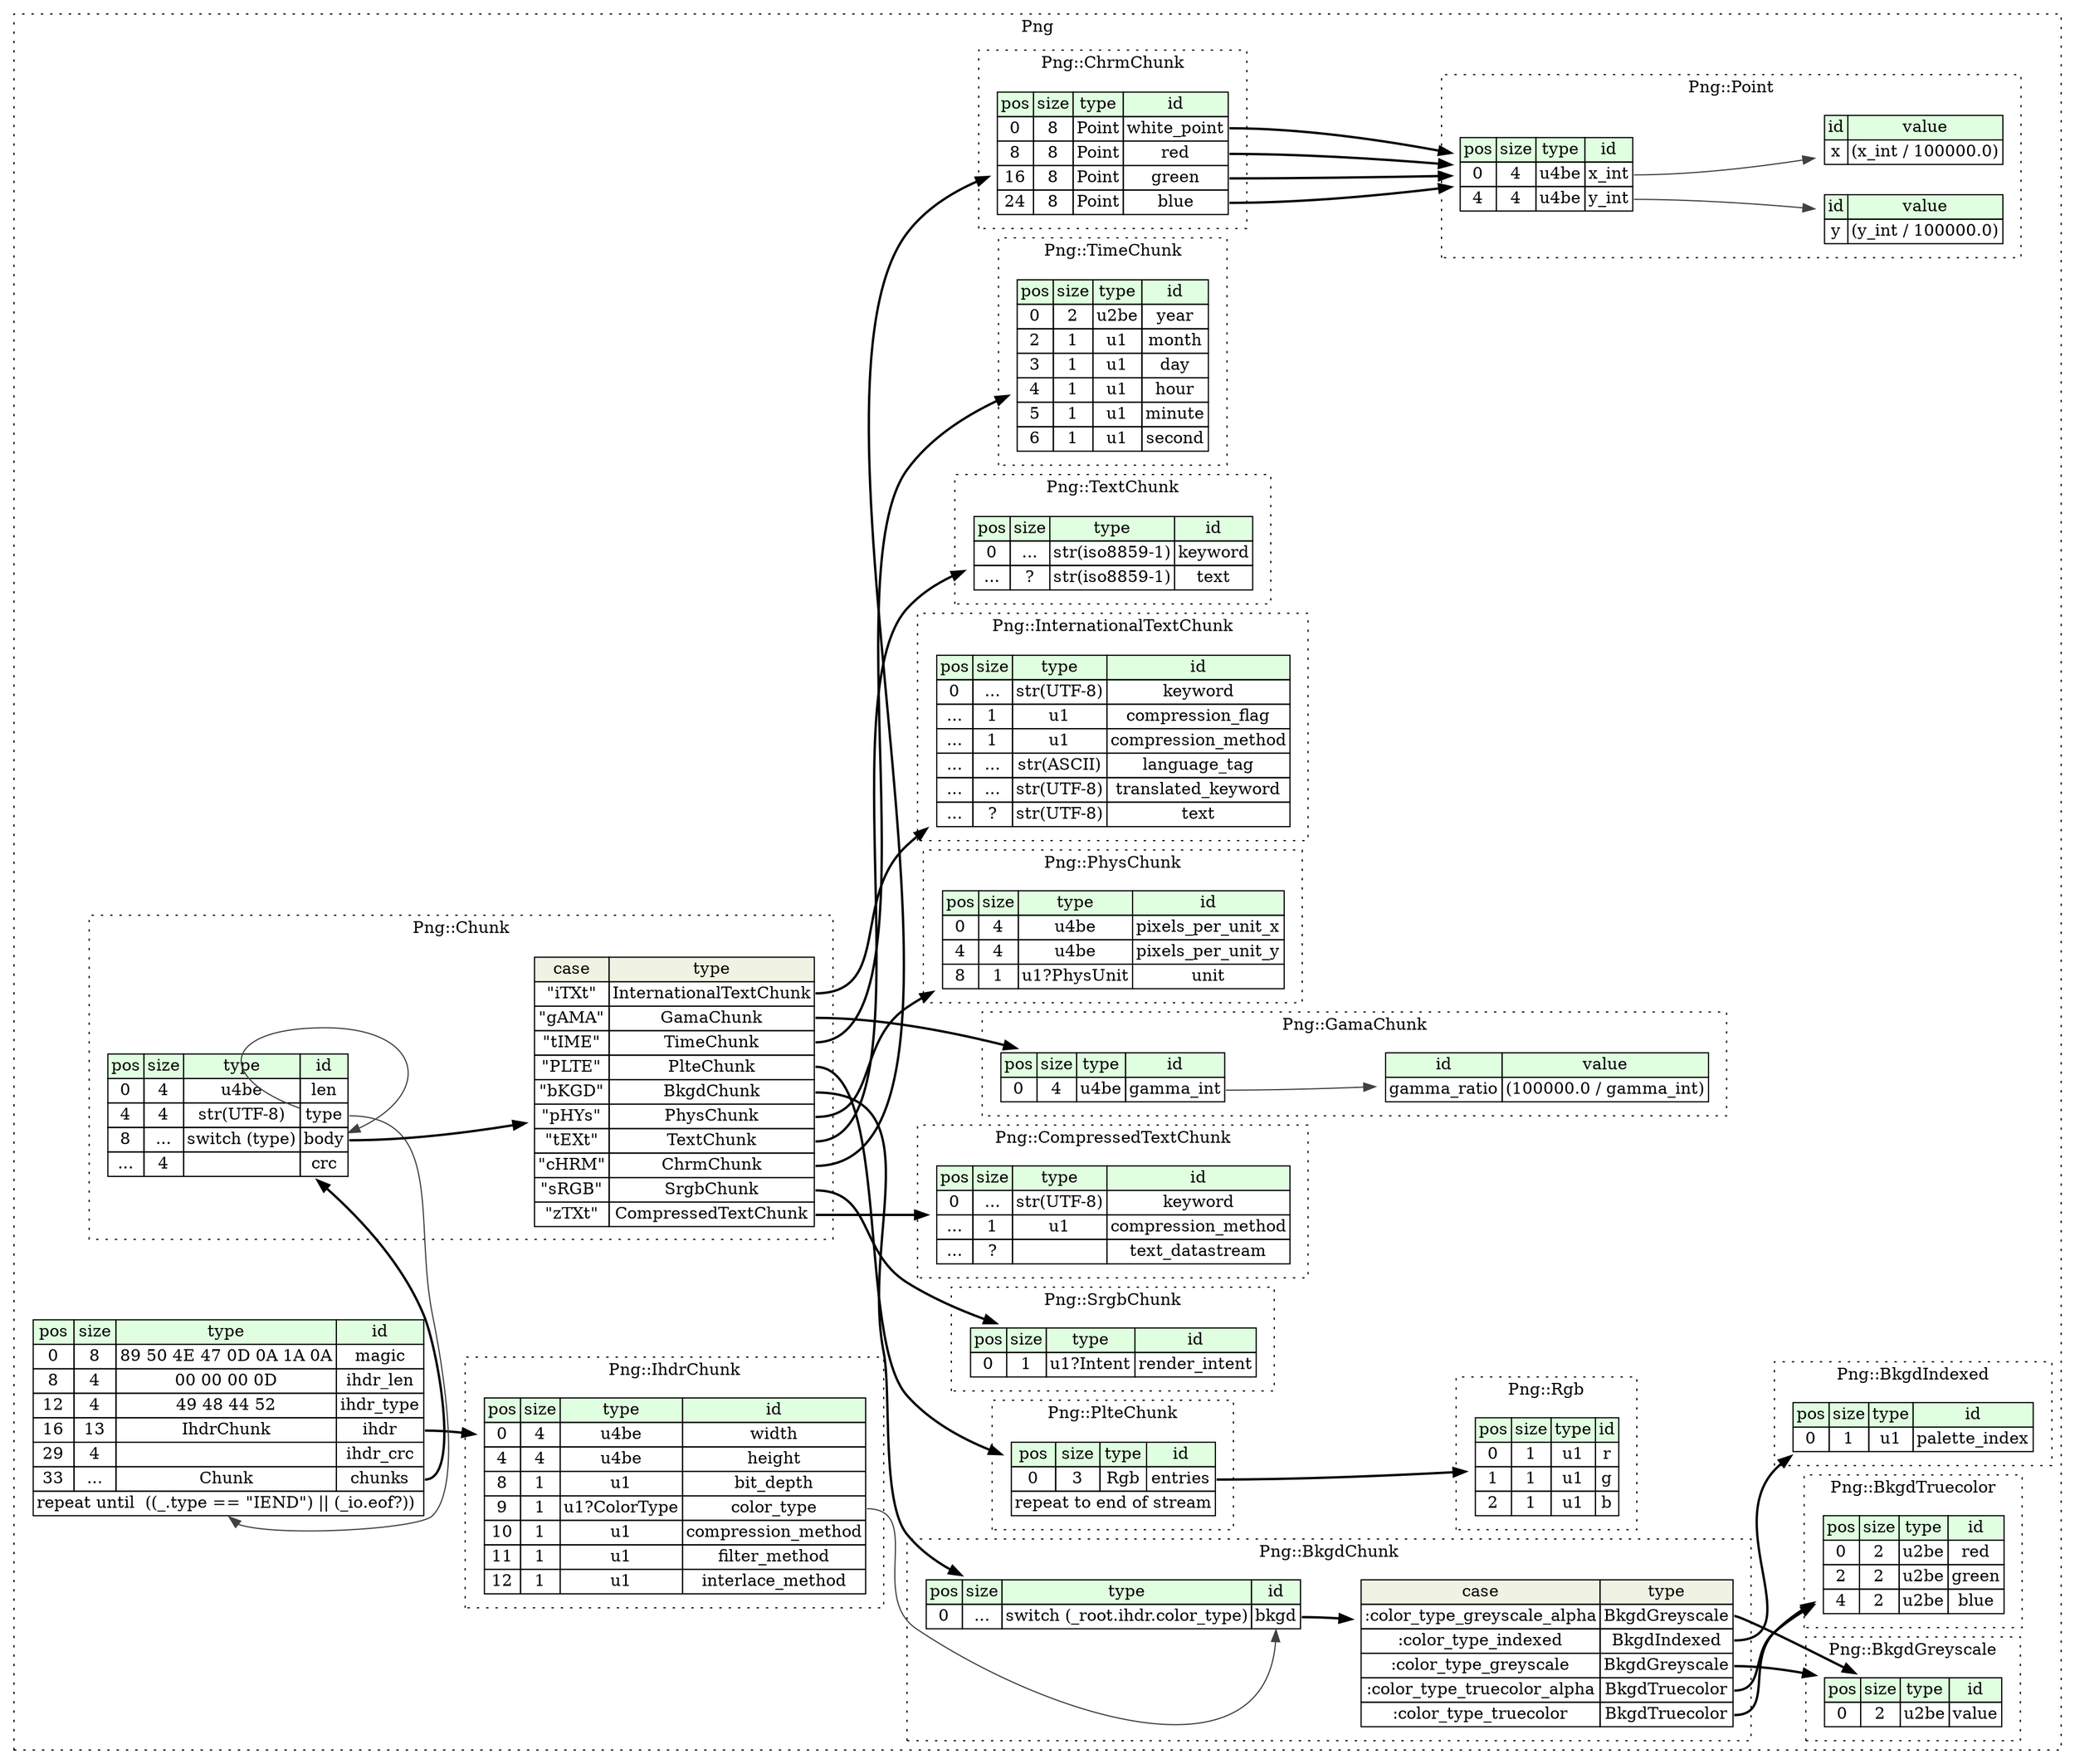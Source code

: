 digraph {
	rankdir=LR;
	node [shape=plaintext];
	subgraph cluster__png {
		label="Png";
		graph[style=dotted];

		png__seq [label=<<TABLE BORDER="0" CELLBORDER="1" CELLSPACING="0">
			<TR><TD BGCOLOR="#E0FFE0">pos</TD><TD BGCOLOR="#E0FFE0">size</TD><TD BGCOLOR="#E0FFE0">type</TD><TD BGCOLOR="#E0FFE0">id</TD></TR>
			<TR><TD PORT="magic_pos">0</TD><TD PORT="magic_size">8</TD><TD>89 50 4E 47 0D 0A 1A 0A</TD><TD PORT="magic_type">magic</TD></TR>
			<TR><TD PORT="ihdr_len_pos">8</TD><TD PORT="ihdr_len_size">4</TD><TD>00 00 00 0D</TD><TD PORT="ihdr_len_type">ihdr_len</TD></TR>
			<TR><TD PORT="ihdr_type_pos">12</TD><TD PORT="ihdr_type_size">4</TD><TD>49 48 44 52</TD><TD PORT="ihdr_type_type">ihdr_type</TD></TR>
			<TR><TD PORT="ihdr_pos">16</TD><TD PORT="ihdr_size">13</TD><TD>IhdrChunk</TD><TD PORT="ihdr_type">ihdr</TD></TR>
			<TR><TD PORT="ihdr_crc_pos">29</TD><TD PORT="ihdr_crc_size">4</TD><TD></TD><TD PORT="ihdr_crc_type">ihdr_crc</TD></TR>
			<TR><TD PORT="chunks_pos">33</TD><TD PORT="chunks_size">...</TD><TD>Chunk</TD><TD PORT="chunks_type">chunks</TD></TR>
			<TR><TD COLSPAN="4" PORT="chunks__repeat">repeat until  ((_.type == &quot;IEND&quot;) || (_io.eof?)) </TD></TR>
		</TABLE>>];
		subgraph cluster__rgb {
			label="Png::Rgb";
			graph[style=dotted];

			rgb__seq [label=<<TABLE BORDER="0" CELLBORDER="1" CELLSPACING="0">
				<TR><TD BGCOLOR="#E0FFE0">pos</TD><TD BGCOLOR="#E0FFE0">size</TD><TD BGCOLOR="#E0FFE0">type</TD><TD BGCOLOR="#E0FFE0">id</TD></TR>
				<TR><TD PORT="r_pos">0</TD><TD PORT="r_size">1</TD><TD>u1</TD><TD PORT="r_type">r</TD></TR>
				<TR><TD PORT="g_pos">1</TD><TD PORT="g_size">1</TD><TD>u1</TD><TD PORT="g_type">g</TD></TR>
				<TR><TD PORT="b_pos">2</TD><TD PORT="b_size">1</TD><TD>u1</TD><TD PORT="b_type">b</TD></TR>
			</TABLE>>];
		}
		subgraph cluster__chunk {
			label="Png::Chunk";
			graph[style=dotted];

			chunk__seq [label=<<TABLE BORDER="0" CELLBORDER="1" CELLSPACING="0">
				<TR><TD BGCOLOR="#E0FFE0">pos</TD><TD BGCOLOR="#E0FFE0">size</TD><TD BGCOLOR="#E0FFE0">type</TD><TD BGCOLOR="#E0FFE0">id</TD></TR>
				<TR><TD PORT="len_pos">0</TD><TD PORT="len_size">4</TD><TD>u4be</TD><TD PORT="len_type">len</TD></TR>
				<TR><TD PORT="type_pos">4</TD><TD PORT="type_size">4</TD><TD>str(UTF-8)</TD><TD PORT="type_type">type</TD></TR>
				<TR><TD PORT="body_pos">8</TD><TD PORT="body_size">...</TD><TD>switch (type)</TD><TD PORT="body_type">body</TD></TR>
				<TR><TD PORT="crc_pos">...</TD><TD PORT="crc_size">4</TD><TD></TD><TD PORT="crc_type">crc</TD></TR>
			</TABLE>>];
chunk__seq_body_switch [label=<<TABLE BORDER="0" CELLBORDER="1" CELLSPACING="0">
	<TR><TD BGCOLOR="#F0F2E4">case</TD><TD BGCOLOR="#F0F2E4">type</TD></TR>
	<TR><TD>&quot;iTXt&quot;</TD><TD PORT="case0">InternationalTextChunk</TD></TR>
	<TR><TD>&quot;gAMA&quot;</TD><TD PORT="case1">GamaChunk</TD></TR>
	<TR><TD>&quot;tIME&quot;</TD><TD PORT="case2">TimeChunk</TD></TR>
	<TR><TD>&quot;PLTE&quot;</TD><TD PORT="case3">PlteChunk</TD></TR>
	<TR><TD>&quot;bKGD&quot;</TD><TD PORT="case4">BkgdChunk</TD></TR>
	<TR><TD>&quot;pHYs&quot;</TD><TD PORT="case5">PhysChunk</TD></TR>
	<TR><TD>&quot;tEXt&quot;</TD><TD PORT="case6">TextChunk</TD></TR>
	<TR><TD>&quot;cHRM&quot;</TD><TD PORT="case7">ChrmChunk</TD></TR>
	<TR><TD>&quot;sRGB&quot;</TD><TD PORT="case8">SrgbChunk</TD></TR>
	<TR><TD>&quot;zTXt&quot;</TD><TD PORT="case9">CompressedTextChunk</TD></TR>
</TABLE>>];
		}
		subgraph cluster__bkgd_indexed {
			label="Png::BkgdIndexed";
			graph[style=dotted];

			bkgd_indexed__seq [label=<<TABLE BORDER="0" CELLBORDER="1" CELLSPACING="0">
				<TR><TD BGCOLOR="#E0FFE0">pos</TD><TD BGCOLOR="#E0FFE0">size</TD><TD BGCOLOR="#E0FFE0">type</TD><TD BGCOLOR="#E0FFE0">id</TD></TR>
				<TR><TD PORT="palette_index_pos">0</TD><TD PORT="palette_index_size">1</TD><TD>u1</TD><TD PORT="palette_index_type">palette_index</TD></TR>
			</TABLE>>];
		}
		subgraph cluster__point {
			label="Png::Point";
			graph[style=dotted];

			point__seq [label=<<TABLE BORDER="0" CELLBORDER="1" CELLSPACING="0">
				<TR><TD BGCOLOR="#E0FFE0">pos</TD><TD BGCOLOR="#E0FFE0">size</TD><TD BGCOLOR="#E0FFE0">type</TD><TD BGCOLOR="#E0FFE0">id</TD></TR>
				<TR><TD PORT="x_int_pos">0</TD><TD PORT="x_int_size">4</TD><TD>u4be</TD><TD PORT="x_int_type">x_int</TD></TR>
				<TR><TD PORT="y_int_pos">4</TD><TD PORT="y_int_size">4</TD><TD>u4be</TD><TD PORT="y_int_type">y_int</TD></TR>
			</TABLE>>];
			point__inst__x [label=<<TABLE BORDER="0" CELLBORDER="1" CELLSPACING="0">
				<TR><TD BGCOLOR="#E0FFE0">id</TD><TD BGCOLOR="#E0FFE0">value</TD></TR>
				<TR><TD>x</TD><TD>(x_int / 100000.0)</TD></TR>
			</TABLE>>];
			point__inst__y [label=<<TABLE BORDER="0" CELLBORDER="1" CELLSPACING="0">
				<TR><TD BGCOLOR="#E0FFE0">id</TD><TD BGCOLOR="#E0FFE0">value</TD></TR>
				<TR><TD>y</TD><TD>(y_int / 100000.0)</TD></TR>
			</TABLE>>];
		}
		subgraph cluster__bkgd_greyscale {
			label="Png::BkgdGreyscale";
			graph[style=dotted];

			bkgd_greyscale__seq [label=<<TABLE BORDER="0" CELLBORDER="1" CELLSPACING="0">
				<TR><TD BGCOLOR="#E0FFE0">pos</TD><TD BGCOLOR="#E0FFE0">size</TD><TD BGCOLOR="#E0FFE0">type</TD><TD BGCOLOR="#E0FFE0">id</TD></TR>
				<TR><TD PORT="value_pos">0</TD><TD PORT="value_size">2</TD><TD>u2be</TD><TD PORT="value_type">value</TD></TR>
			</TABLE>>];
		}
		subgraph cluster__chrm_chunk {
			label="Png::ChrmChunk";
			graph[style=dotted];

			chrm_chunk__seq [label=<<TABLE BORDER="0" CELLBORDER="1" CELLSPACING="0">
				<TR><TD BGCOLOR="#E0FFE0">pos</TD><TD BGCOLOR="#E0FFE0">size</TD><TD BGCOLOR="#E0FFE0">type</TD><TD BGCOLOR="#E0FFE0">id</TD></TR>
				<TR><TD PORT="white_point_pos">0</TD><TD PORT="white_point_size">8</TD><TD>Point</TD><TD PORT="white_point_type">white_point</TD></TR>
				<TR><TD PORT="red_pos">8</TD><TD PORT="red_size">8</TD><TD>Point</TD><TD PORT="red_type">red</TD></TR>
				<TR><TD PORT="green_pos">16</TD><TD PORT="green_size">8</TD><TD>Point</TD><TD PORT="green_type">green</TD></TR>
				<TR><TD PORT="blue_pos">24</TD><TD PORT="blue_size">8</TD><TD>Point</TD><TD PORT="blue_type">blue</TD></TR>
			</TABLE>>];
		}
		subgraph cluster__ihdr_chunk {
			label="Png::IhdrChunk";
			graph[style=dotted];

			ihdr_chunk__seq [label=<<TABLE BORDER="0" CELLBORDER="1" CELLSPACING="0">
				<TR><TD BGCOLOR="#E0FFE0">pos</TD><TD BGCOLOR="#E0FFE0">size</TD><TD BGCOLOR="#E0FFE0">type</TD><TD BGCOLOR="#E0FFE0">id</TD></TR>
				<TR><TD PORT="width_pos">0</TD><TD PORT="width_size">4</TD><TD>u4be</TD><TD PORT="width_type">width</TD></TR>
				<TR><TD PORT="height_pos">4</TD><TD PORT="height_size">4</TD><TD>u4be</TD><TD PORT="height_type">height</TD></TR>
				<TR><TD PORT="bit_depth_pos">8</TD><TD PORT="bit_depth_size">1</TD><TD>u1</TD><TD PORT="bit_depth_type">bit_depth</TD></TR>
				<TR><TD PORT="color_type_pos">9</TD><TD PORT="color_type_size">1</TD><TD>u1?ColorType</TD><TD PORT="color_type_type">color_type</TD></TR>
				<TR><TD PORT="compression_method_pos">10</TD><TD PORT="compression_method_size">1</TD><TD>u1</TD><TD PORT="compression_method_type">compression_method</TD></TR>
				<TR><TD PORT="filter_method_pos">11</TD><TD PORT="filter_method_size">1</TD><TD>u1</TD><TD PORT="filter_method_type">filter_method</TD></TR>
				<TR><TD PORT="interlace_method_pos">12</TD><TD PORT="interlace_method_size">1</TD><TD>u1</TD><TD PORT="interlace_method_type">interlace_method</TD></TR>
			</TABLE>>];
		}
		subgraph cluster__plte_chunk {
			label="Png::PlteChunk";
			graph[style=dotted];

			plte_chunk__seq [label=<<TABLE BORDER="0" CELLBORDER="1" CELLSPACING="0">
				<TR><TD BGCOLOR="#E0FFE0">pos</TD><TD BGCOLOR="#E0FFE0">size</TD><TD BGCOLOR="#E0FFE0">type</TD><TD BGCOLOR="#E0FFE0">id</TD></TR>
				<TR><TD PORT="entries_pos">0</TD><TD PORT="entries_size">3</TD><TD>Rgb</TD><TD PORT="entries_type">entries</TD></TR>
				<TR><TD COLSPAN="4" PORT="entries__repeat">repeat to end of stream</TD></TR>
			</TABLE>>];
		}
		subgraph cluster__srgb_chunk {
			label="Png::SrgbChunk";
			graph[style=dotted];

			srgb_chunk__seq [label=<<TABLE BORDER="0" CELLBORDER="1" CELLSPACING="0">
				<TR><TD BGCOLOR="#E0FFE0">pos</TD><TD BGCOLOR="#E0FFE0">size</TD><TD BGCOLOR="#E0FFE0">type</TD><TD BGCOLOR="#E0FFE0">id</TD></TR>
				<TR><TD PORT="render_intent_pos">0</TD><TD PORT="render_intent_size">1</TD><TD>u1?Intent</TD><TD PORT="render_intent_type">render_intent</TD></TR>
			</TABLE>>];
		}
		subgraph cluster__compressed_text_chunk {
			label="Png::CompressedTextChunk";
			graph[style=dotted];

			compressed_text_chunk__seq [label=<<TABLE BORDER="0" CELLBORDER="1" CELLSPACING="0">
				<TR><TD BGCOLOR="#E0FFE0">pos</TD><TD BGCOLOR="#E0FFE0">size</TD><TD BGCOLOR="#E0FFE0">type</TD><TD BGCOLOR="#E0FFE0">id</TD></TR>
				<TR><TD PORT="keyword_pos">0</TD><TD PORT="keyword_size">...</TD><TD>str(UTF-8)</TD><TD PORT="keyword_type">keyword</TD></TR>
				<TR><TD PORT="compression_method_pos">...</TD><TD PORT="compression_method_size">1</TD><TD>u1</TD><TD PORT="compression_method_type">compression_method</TD></TR>
				<TR><TD PORT="text_datastream_pos">...</TD><TD PORT="text_datastream_size">?</TD><TD></TD><TD PORT="text_datastream_type">text_datastream</TD></TR>
			</TABLE>>];
		}
		subgraph cluster__bkgd_truecolor {
			label="Png::BkgdTruecolor";
			graph[style=dotted];

			bkgd_truecolor__seq [label=<<TABLE BORDER="0" CELLBORDER="1" CELLSPACING="0">
				<TR><TD BGCOLOR="#E0FFE0">pos</TD><TD BGCOLOR="#E0FFE0">size</TD><TD BGCOLOR="#E0FFE0">type</TD><TD BGCOLOR="#E0FFE0">id</TD></TR>
				<TR><TD PORT="red_pos">0</TD><TD PORT="red_size">2</TD><TD>u2be</TD><TD PORT="red_type">red</TD></TR>
				<TR><TD PORT="green_pos">2</TD><TD PORT="green_size">2</TD><TD>u2be</TD><TD PORT="green_type">green</TD></TR>
				<TR><TD PORT="blue_pos">4</TD><TD PORT="blue_size">2</TD><TD>u2be</TD><TD PORT="blue_type">blue</TD></TR>
			</TABLE>>];
		}
		subgraph cluster__gama_chunk {
			label="Png::GamaChunk";
			graph[style=dotted];

			gama_chunk__seq [label=<<TABLE BORDER="0" CELLBORDER="1" CELLSPACING="0">
				<TR><TD BGCOLOR="#E0FFE0">pos</TD><TD BGCOLOR="#E0FFE0">size</TD><TD BGCOLOR="#E0FFE0">type</TD><TD BGCOLOR="#E0FFE0">id</TD></TR>
				<TR><TD PORT="gamma_int_pos">0</TD><TD PORT="gamma_int_size">4</TD><TD>u4be</TD><TD PORT="gamma_int_type">gamma_int</TD></TR>
			</TABLE>>];
			gama_chunk__inst__gamma_ratio [label=<<TABLE BORDER="0" CELLBORDER="1" CELLSPACING="0">
				<TR><TD BGCOLOR="#E0FFE0">id</TD><TD BGCOLOR="#E0FFE0">value</TD></TR>
				<TR><TD>gamma_ratio</TD><TD>(100000.0 / gamma_int)</TD></TR>
			</TABLE>>];
		}
		subgraph cluster__bkgd_chunk {
			label="Png::BkgdChunk";
			graph[style=dotted];

			bkgd_chunk__seq [label=<<TABLE BORDER="0" CELLBORDER="1" CELLSPACING="0">
				<TR><TD BGCOLOR="#E0FFE0">pos</TD><TD BGCOLOR="#E0FFE0">size</TD><TD BGCOLOR="#E0FFE0">type</TD><TD BGCOLOR="#E0FFE0">id</TD></TR>
				<TR><TD PORT="bkgd_pos">0</TD><TD PORT="bkgd_size">...</TD><TD>switch (_root.ihdr.color_type)</TD><TD PORT="bkgd_type">bkgd</TD></TR>
			</TABLE>>];
bkgd_chunk__seq_bkgd_switch [label=<<TABLE BORDER="0" CELLBORDER="1" CELLSPACING="0">
	<TR><TD BGCOLOR="#F0F2E4">case</TD><TD BGCOLOR="#F0F2E4">type</TD></TR>
	<TR><TD>:color_type_greyscale_alpha</TD><TD PORT="case0">BkgdGreyscale</TD></TR>
	<TR><TD>:color_type_indexed</TD><TD PORT="case1">BkgdIndexed</TD></TR>
	<TR><TD>:color_type_greyscale</TD><TD PORT="case2">BkgdGreyscale</TD></TR>
	<TR><TD>:color_type_truecolor_alpha</TD><TD PORT="case3">BkgdTruecolor</TD></TR>
	<TR><TD>:color_type_truecolor</TD><TD PORT="case4">BkgdTruecolor</TD></TR>
</TABLE>>];
		}
		subgraph cluster__phys_chunk {
			label="Png::PhysChunk";
			graph[style=dotted];

			phys_chunk__seq [label=<<TABLE BORDER="0" CELLBORDER="1" CELLSPACING="0">
				<TR><TD BGCOLOR="#E0FFE0">pos</TD><TD BGCOLOR="#E0FFE0">size</TD><TD BGCOLOR="#E0FFE0">type</TD><TD BGCOLOR="#E0FFE0">id</TD></TR>
				<TR><TD PORT="pixels_per_unit_x_pos">0</TD><TD PORT="pixels_per_unit_x_size">4</TD><TD>u4be</TD><TD PORT="pixels_per_unit_x_type">pixels_per_unit_x</TD></TR>
				<TR><TD PORT="pixels_per_unit_y_pos">4</TD><TD PORT="pixels_per_unit_y_size">4</TD><TD>u4be</TD><TD PORT="pixels_per_unit_y_type">pixels_per_unit_y</TD></TR>
				<TR><TD PORT="unit_pos">8</TD><TD PORT="unit_size">1</TD><TD>u1?PhysUnit</TD><TD PORT="unit_type">unit</TD></TR>
			</TABLE>>];
		}
		subgraph cluster__international_text_chunk {
			label="Png::InternationalTextChunk";
			graph[style=dotted];

			international_text_chunk__seq [label=<<TABLE BORDER="0" CELLBORDER="1" CELLSPACING="0">
				<TR><TD BGCOLOR="#E0FFE0">pos</TD><TD BGCOLOR="#E0FFE0">size</TD><TD BGCOLOR="#E0FFE0">type</TD><TD BGCOLOR="#E0FFE0">id</TD></TR>
				<TR><TD PORT="keyword_pos">0</TD><TD PORT="keyword_size">...</TD><TD>str(UTF-8)</TD><TD PORT="keyword_type">keyword</TD></TR>
				<TR><TD PORT="compression_flag_pos">...</TD><TD PORT="compression_flag_size">1</TD><TD>u1</TD><TD PORT="compression_flag_type">compression_flag</TD></TR>
				<TR><TD PORT="compression_method_pos">...</TD><TD PORT="compression_method_size">1</TD><TD>u1</TD><TD PORT="compression_method_type">compression_method</TD></TR>
				<TR><TD PORT="language_tag_pos">...</TD><TD PORT="language_tag_size">...</TD><TD>str(ASCII)</TD><TD PORT="language_tag_type">language_tag</TD></TR>
				<TR><TD PORT="translated_keyword_pos">...</TD><TD PORT="translated_keyword_size">...</TD><TD>str(UTF-8)</TD><TD PORT="translated_keyword_type">translated_keyword</TD></TR>
				<TR><TD PORT="text_pos">...</TD><TD PORT="text_size">?</TD><TD>str(UTF-8)</TD><TD PORT="text_type">text</TD></TR>
			</TABLE>>];
		}
		subgraph cluster__text_chunk {
			label="Png::TextChunk";
			graph[style=dotted];

			text_chunk__seq [label=<<TABLE BORDER="0" CELLBORDER="1" CELLSPACING="0">
				<TR><TD BGCOLOR="#E0FFE0">pos</TD><TD BGCOLOR="#E0FFE0">size</TD><TD BGCOLOR="#E0FFE0">type</TD><TD BGCOLOR="#E0FFE0">id</TD></TR>
				<TR><TD PORT="keyword_pos">0</TD><TD PORT="keyword_size">...</TD><TD>str(iso8859-1)</TD><TD PORT="keyword_type">keyword</TD></TR>
				<TR><TD PORT="text_pos">...</TD><TD PORT="text_size">?</TD><TD>str(iso8859-1)</TD><TD PORT="text_type">text</TD></TR>
			</TABLE>>];
		}
		subgraph cluster__time_chunk {
			label="Png::TimeChunk";
			graph[style=dotted];

			time_chunk__seq [label=<<TABLE BORDER="0" CELLBORDER="1" CELLSPACING="0">
				<TR><TD BGCOLOR="#E0FFE0">pos</TD><TD BGCOLOR="#E0FFE0">size</TD><TD BGCOLOR="#E0FFE0">type</TD><TD BGCOLOR="#E0FFE0">id</TD></TR>
				<TR><TD PORT="year_pos">0</TD><TD PORT="year_size">2</TD><TD>u2be</TD><TD PORT="year_type">year</TD></TR>
				<TR><TD PORT="month_pos">2</TD><TD PORT="month_size">1</TD><TD>u1</TD><TD PORT="month_type">month</TD></TR>
				<TR><TD PORT="day_pos">3</TD><TD PORT="day_size">1</TD><TD>u1</TD><TD PORT="day_type">day</TD></TR>
				<TR><TD PORT="hour_pos">4</TD><TD PORT="hour_size">1</TD><TD>u1</TD><TD PORT="hour_type">hour</TD></TR>
				<TR><TD PORT="minute_pos">5</TD><TD PORT="minute_size">1</TD><TD>u1</TD><TD PORT="minute_type">minute</TD></TR>
				<TR><TD PORT="second_pos">6</TD><TD PORT="second_size">1</TD><TD>u1</TD><TD PORT="second_type">second</TD></TR>
			</TABLE>>];
		}
	}
	png__seq:ihdr_type -> ihdr_chunk__seq [style=bold];
	png__seq:chunks_type -> chunk__seq [style=bold];
	chunk__seq:type_type -> png__seq:chunks__repeat [color="#404040"];
	chunk__seq:body_type -> chunk__seq_body_switch [style=bold];
	chunk__seq_body_switch:case0 -> international_text_chunk__seq [style=bold];
	chunk__seq_body_switch:case1 -> gama_chunk__seq [style=bold];
	chunk__seq_body_switch:case2 -> time_chunk__seq [style=bold];
	chunk__seq_body_switch:case3 -> plte_chunk__seq [style=bold];
	chunk__seq_body_switch:case4 -> bkgd_chunk__seq [style=bold];
	chunk__seq_body_switch:case5 -> phys_chunk__seq [style=bold];
	chunk__seq_body_switch:case6 -> text_chunk__seq [style=bold];
	chunk__seq_body_switch:case7 -> chrm_chunk__seq [style=bold];
	chunk__seq_body_switch:case8 -> srgb_chunk__seq [style=bold];
	chunk__seq_body_switch:case9 -> compressed_text_chunk__seq [style=bold];
	chunk__seq:type_type -> chunk__seq:body_type [color="#404040"];
	point__seq:x_int_type -> point__inst__x [color="#404040"];
	point__seq:y_int_type -> point__inst__y [color="#404040"];
	chrm_chunk__seq:white_point_type -> point__seq [style=bold];
	chrm_chunk__seq:red_type -> point__seq [style=bold];
	chrm_chunk__seq:green_type -> point__seq [style=bold];
	chrm_chunk__seq:blue_type -> point__seq [style=bold];
	plte_chunk__seq:entries_type -> rgb__seq [style=bold];
	gama_chunk__seq:gamma_int_type -> gama_chunk__inst__gamma_ratio [color="#404040"];
	bkgd_chunk__seq:bkgd_type -> bkgd_chunk__seq_bkgd_switch [style=bold];
	bkgd_chunk__seq_bkgd_switch:case0 -> bkgd_greyscale__seq [style=bold];
	bkgd_chunk__seq_bkgd_switch:case1 -> bkgd_indexed__seq [style=bold];
	bkgd_chunk__seq_bkgd_switch:case2 -> bkgd_greyscale__seq [style=bold];
	bkgd_chunk__seq_bkgd_switch:case3 -> bkgd_truecolor__seq [style=bold];
	bkgd_chunk__seq_bkgd_switch:case4 -> bkgd_truecolor__seq [style=bold];
	ihdr_chunk__seq:color_type_type -> bkgd_chunk__seq:bkgd_type [color="#404040"];
}
